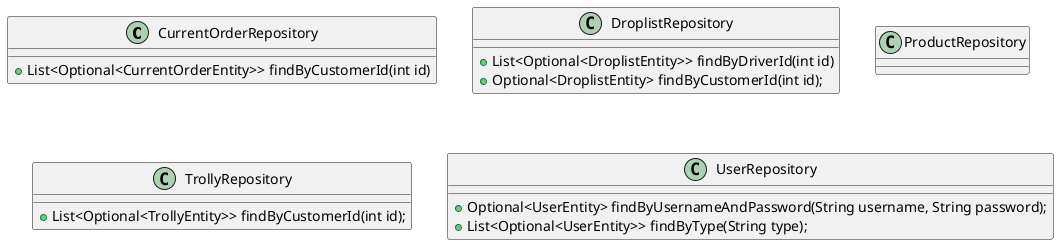 @startuml
'https://plantuml.com/class-diagram

class CurrentOrderRepository {
    +List<Optional<CurrentOrderEntity>> findByCustomerId(int id)
}

class DroplistRepository {
    +List<Optional<DroplistEntity>> findByDriverId(int id)
    +Optional<DroplistEntity> findByCustomerId(int id);
}

class ProductRepository {

}

class TrollyRepository {
    +List<Optional<TrollyEntity>> findByCustomerId(int id);
}

class UserRepository {
	+Optional<UserEntity> findByUsernameAndPassword(String username, String password);
	+List<Optional<UserEntity>> findByType(String type);
}
@enduml
